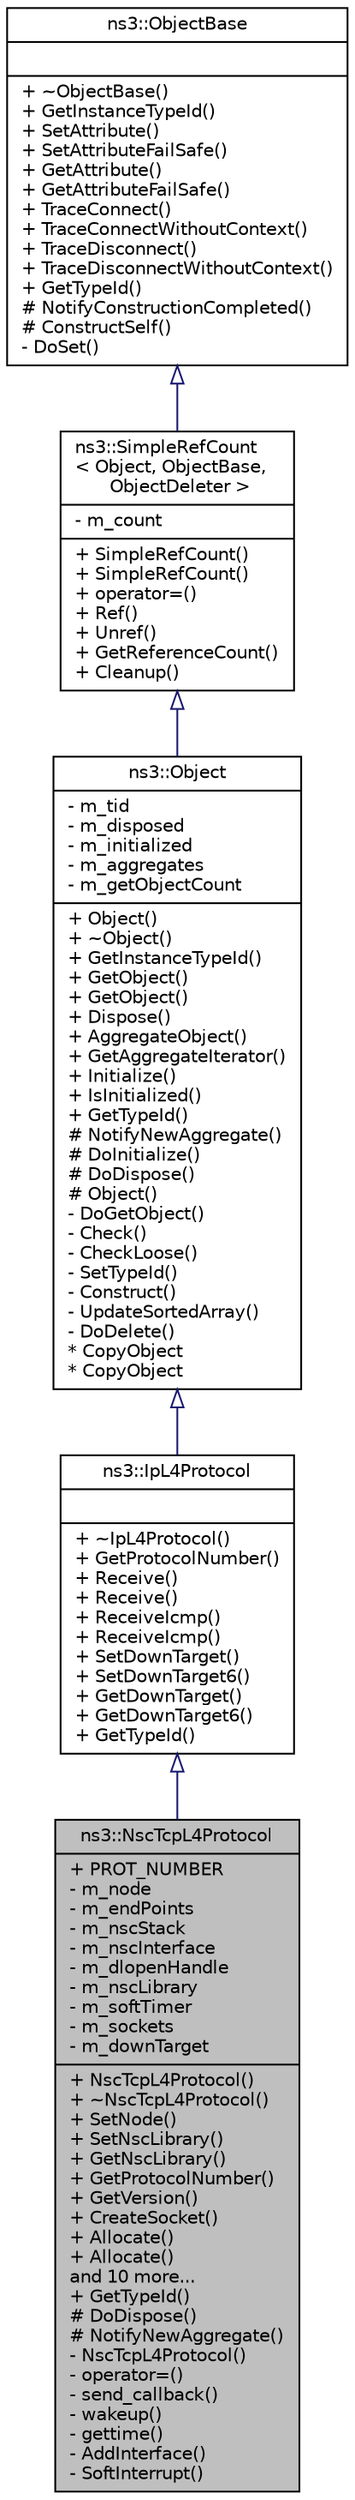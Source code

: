 digraph "ns3::NscTcpL4Protocol"
{
  edge [fontname="Helvetica",fontsize="10",labelfontname="Helvetica",labelfontsize="10"];
  node [fontname="Helvetica",fontsize="10",shape=record];
  Node1 [label="{ns3::NscTcpL4Protocol\n|+ PROT_NUMBER\l- m_node\l- m_endPoints\l- m_nscStack\l- m_nscInterface\l- m_dlopenHandle\l- m_nscLibrary\l- m_softTimer\l- m_sockets\l- m_downTarget\l|+ NscTcpL4Protocol()\l+ ~NscTcpL4Protocol()\l+ SetNode()\l+ SetNscLibrary()\l+ GetNscLibrary()\l+ GetProtocolNumber()\l+ GetVersion()\l+ CreateSocket()\l+ Allocate()\l+ Allocate()\land 10 more...\l+ GetTypeId()\l# DoDispose()\l# NotifyNewAggregate()\l- NscTcpL4Protocol()\l- operator=()\l- send_callback()\l- wakeup()\l- gettime()\l- AddInterface()\l- SoftInterrupt()\l}",height=0.2,width=0.4,color="black", fillcolor="grey75", style="filled", fontcolor="black"];
  Node2 -> Node1 [dir="back",color="midnightblue",fontsize="10",style="solid",arrowtail="onormal"];
  Node2 [label="{ns3::IpL4Protocol\n||+ ~IpL4Protocol()\l+ GetProtocolNumber()\l+ Receive()\l+ Receive()\l+ ReceiveIcmp()\l+ ReceiveIcmp()\l+ SetDownTarget()\l+ SetDownTarget6()\l+ GetDownTarget()\l+ GetDownTarget6()\l+ GetTypeId()\l}",height=0.2,width=0.4,color="black", fillcolor="white", style="filled",URL="$d8/da5/classns3_1_1IpL4Protocol.html",tooltip="L4 Protocol abstract base class. "];
  Node3 -> Node2 [dir="back",color="midnightblue",fontsize="10",style="solid",arrowtail="onormal"];
  Node3 [label="{ns3::Object\n|- m_tid\l- m_disposed\l- m_initialized\l- m_aggregates\l- m_getObjectCount\l|+ Object()\l+ ~Object()\l+ GetInstanceTypeId()\l+ GetObject()\l+ GetObject()\l+ Dispose()\l+ AggregateObject()\l+ GetAggregateIterator()\l+ Initialize()\l+ IsInitialized()\l+ GetTypeId()\l# NotifyNewAggregate()\l# DoInitialize()\l# DoDispose()\l# Object()\l- DoGetObject()\l- Check()\l- CheckLoose()\l- SetTypeId()\l- Construct()\l- UpdateSortedArray()\l- DoDelete()\l* CopyObject\l* CopyObject\l}",height=0.2,width=0.4,color="black", fillcolor="white", style="filled",URL="$d9/d77/classns3_1_1Object.html",tooltip="A base class which provides memory management and object aggregation. "];
  Node4 -> Node3 [dir="back",color="midnightblue",fontsize="10",style="solid",arrowtail="onormal"];
  Node4 [label="{ns3::SimpleRefCount\l\< Object, ObjectBase,\l ObjectDeleter \>\n|- m_count\l|+ SimpleRefCount()\l+ SimpleRefCount()\l+ operator=()\l+ Ref()\l+ Unref()\l+ GetReferenceCount()\l+ Cleanup()\l}",height=0.2,width=0.4,color="black", fillcolor="white", style="filled",URL="$da/da1/classns3_1_1SimpleRefCount.html"];
  Node5 -> Node4 [dir="back",color="midnightblue",fontsize="10",style="solid",arrowtail="onormal"];
  Node5 [label="{ns3::ObjectBase\n||+ ~ObjectBase()\l+ GetInstanceTypeId()\l+ SetAttribute()\l+ SetAttributeFailSafe()\l+ GetAttribute()\l+ GetAttributeFailSafe()\l+ TraceConnect()\l+ TraceConnectWithoutContext()\l+ TraceDisconnect()\l+ TraceDisconnectWithoutContext()\l+ GetTypeId()\l# NotifyConstructionCompleted()\l# ConstructSelf()\l- DoSet()\l}",height=0.2,width=0.4,color="black", fillcolor="white", style="filled",URL="$d2/dac/classns3_1_1ObjectBase.html",tooltip="Anchor the ns-3 type and attribute system. "];
}
